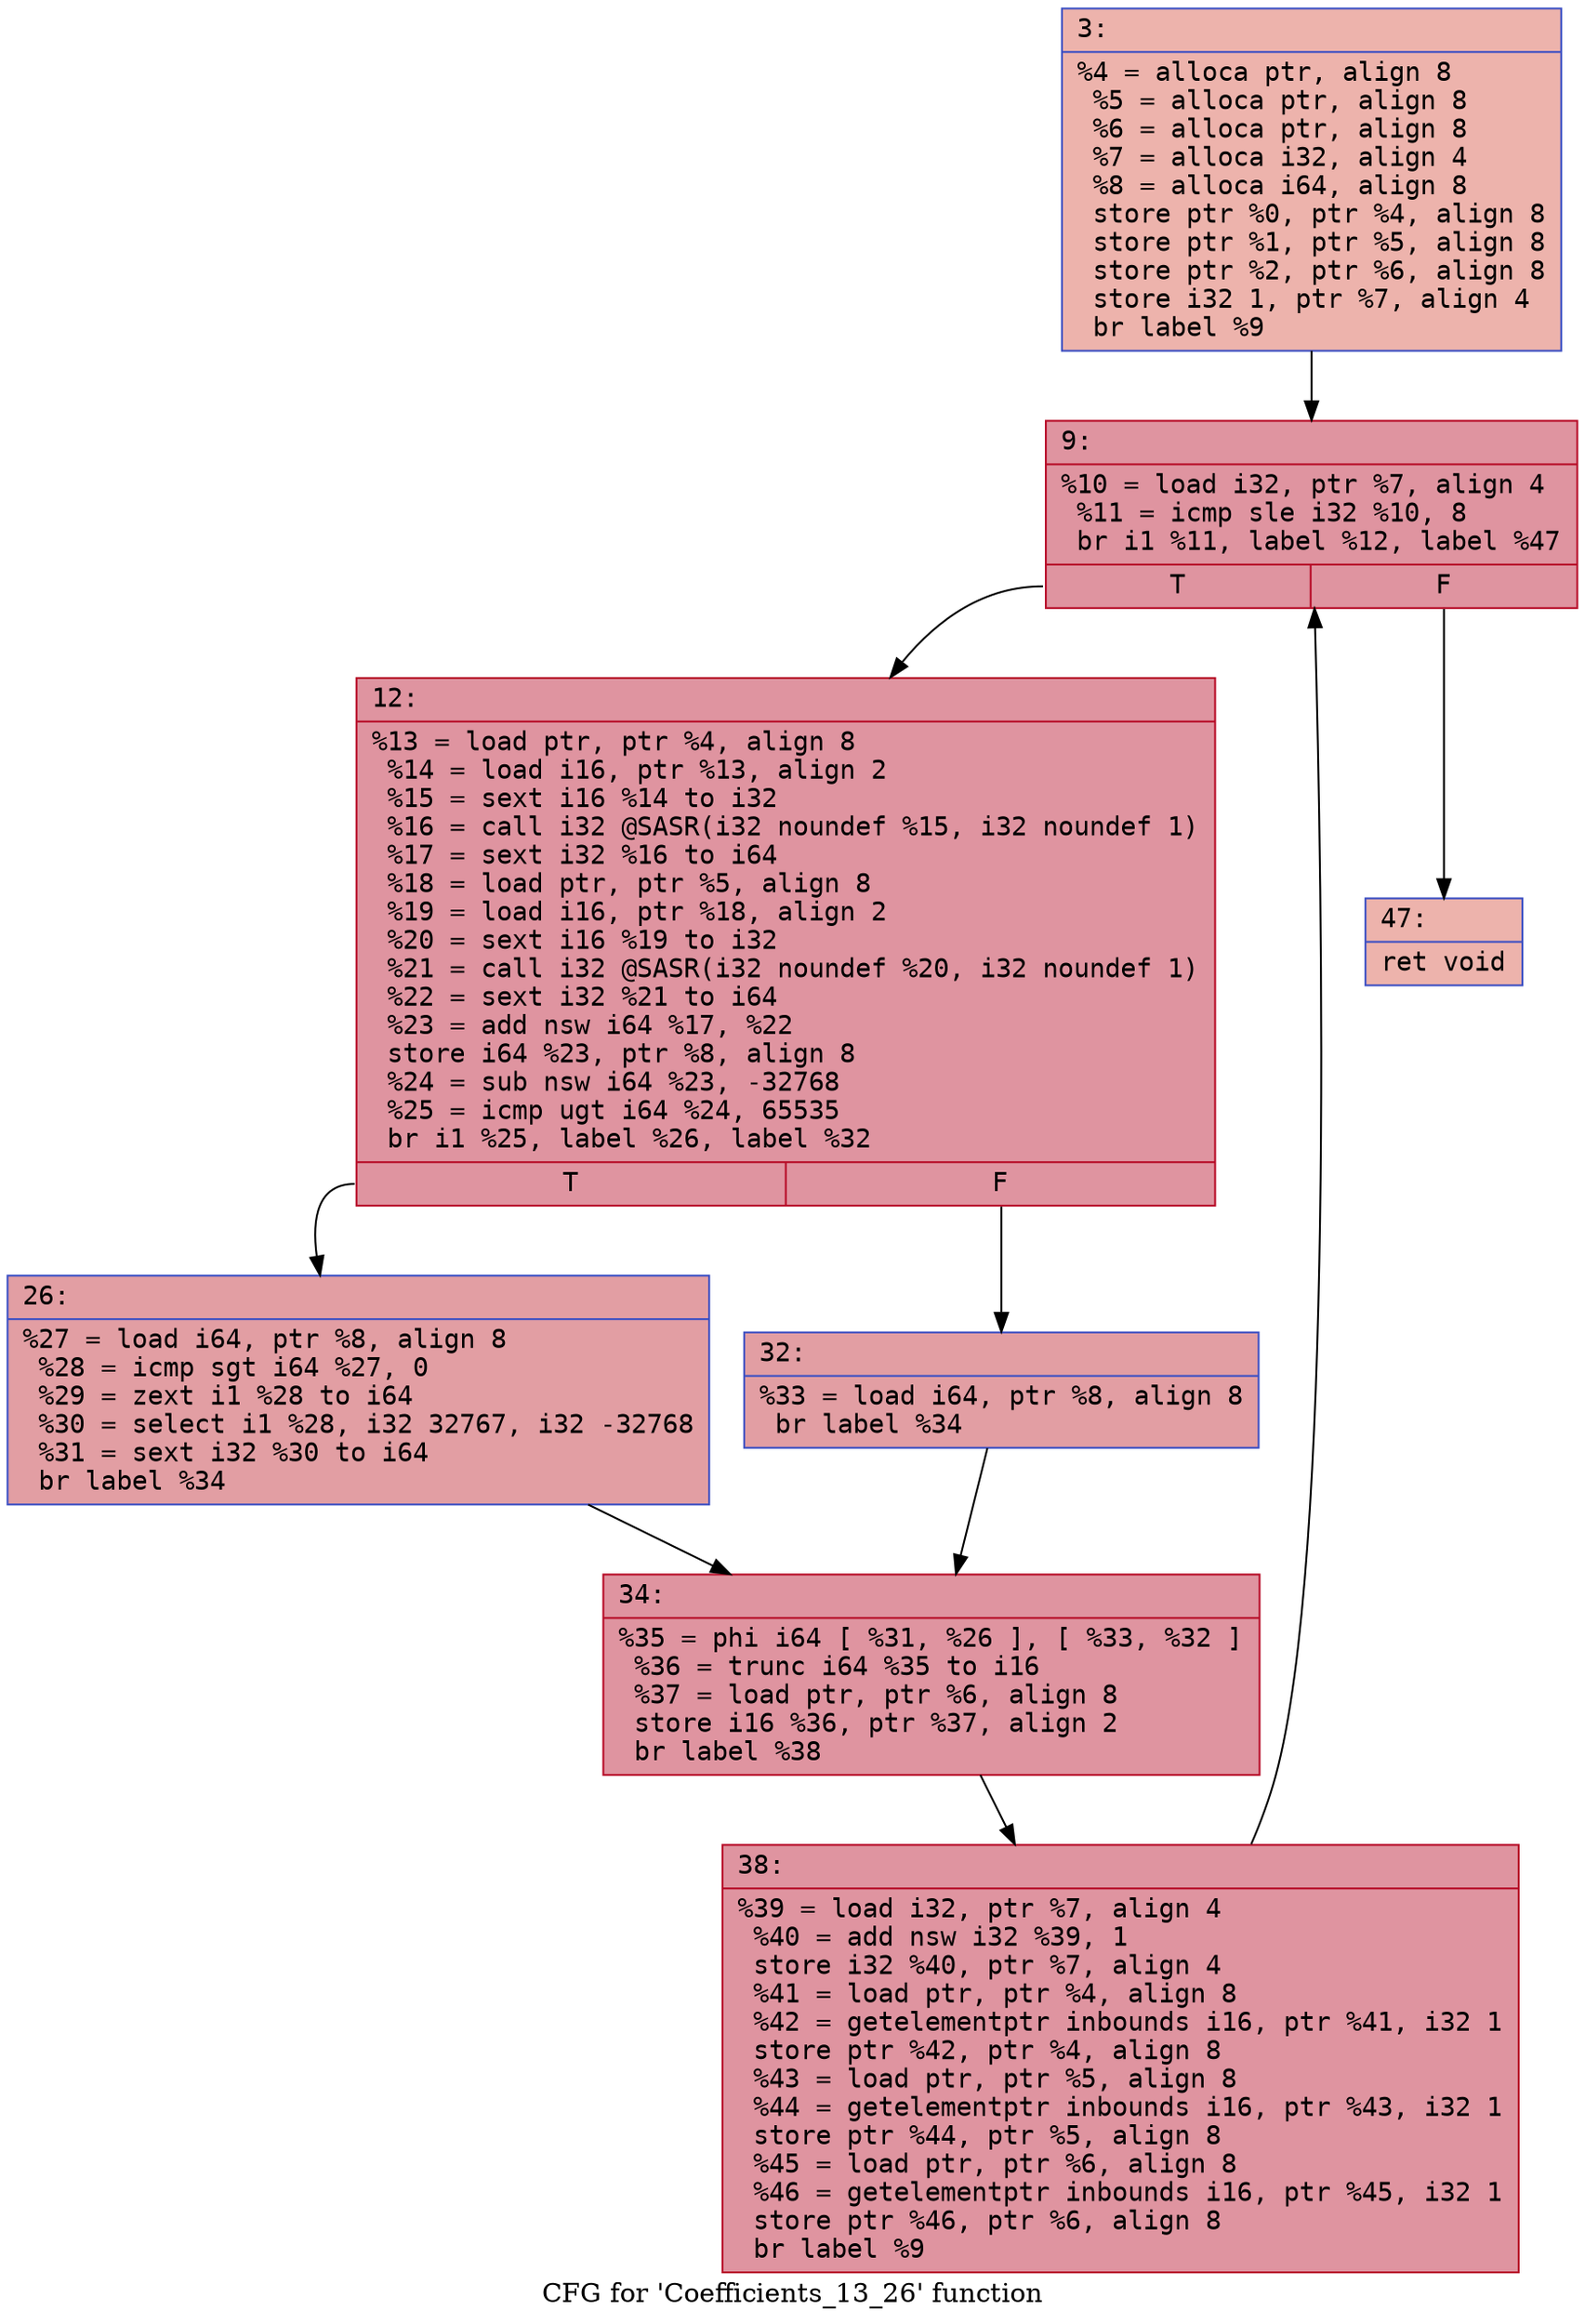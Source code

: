 digraph "CFG for 'Coefficients_13_26' function" {
	label="CFG for 'Coefficients_13_26' function";

	Node0x6000039900a0 [shape=record,color="#3d50c3ff", style=filled, fillcolor="#d6524470" fontname="Courier",label="{3:\l|  %4 = alloca ptr, align 8\l  %5 = alloca ptr, align 8\l  %6 = alloca ptr, align 8\l  %7 = alloca i32, align 4\l  %8 = alloca i64, align 8\l  store ptr %0, ptr %4, align 8\l  store ptr %1, ptr %5, align 8\l  store ptr %2, ptr %6, align 8\l  store i32 1, ptr %7, align 4\l  br label %9\l}"];
	Node0x6000039900a0 -> Node0x6000039900f0[tooltip="3 -> 9\nProbability 100.00%" ];
	Node0x6000039900f0 [shape=record,color="#b70d28ff", style=filled, fillcolor="#b70d2870" fontname="Courier",label="{9:\l|  %10 = load i32, ptr %7, align 4\l  %11 = icmp sle i32 %10, 8\l  br i1 %11, label %12, label %47\l|{<s0>T|<s1>F}}"];
	Node0x6000039900f0:s0 -> Node0x600003990140[tooltip="9 -> 12\nProbability 96.88%" ];
	Node0x6000039900f0:s1 -> Node0x6000039902d0[tooltip="9 -> 47\nProbability 3.12%" ];
	Node0x600003990140 [shape=record,color="#b70d28ff", style=filled, fillcolor="#b70d2870" fontname="Courier",label="{12:\l|  %13 = load ptr, ptr %4, align 8\l  %14 = load i16, ptr %13, align 2\l  %15 = sext i16 %14 to i32\l  %16 = call i32 @SASR(i32 noundef %15, i32 noundef 1)\l  %17 = sext i32 %16 to i64\l  %18 = load ptr, ptr %5, align 8\l  %19 = load i16, ptr %18, align 2\l  %20 = sext i16 %19 to i32\l  %21 = call i32 @SASR(i32 noundef %20, i32 noundef 1)\l  %22 = sext i32 %21 to i64\l  %23 = add nsw i64 %17, %22\l  store i64 %23, ptr %8, align 8\l  %24 = sub nsw i64 %23, -32768\l  %25 = icmp ugt i64 %24, 65535\l  br i1 %25, label %26, label %32\l|{<s0>T|<s1>F}}"];
	Node0x600003990140:s0 -> Node0x600003990190[tooltip="12 -> 26\nProbability 50.00%" ];
	Node0x600003990140:s1 -> Node0x6000039901e0[tooltip="12 -> 32\nProbability 50.00%" ];
	Node0x600003990190 [shape=record,color="#3d50c3ff", style=filled, fillcolor="#be242e70" fontname="Courier",label="{26:\l|  %27 = load i64, ptr %8, align 8\l  %28 = icmp sgt i64 %27, 0\l  %29 = zext i1 %28 to i64\l  %30 = select i1 %28, i32 32767, i32 -32768\l  %31 = sext i32 %30 to i64\l  br label %34\l}"];
	Node0x600003990190 -> Node0x600003990230[tooltip="26 -> 34\nProbability 100.00%" ];
	Node0x6000039901e0 [shape=record,color="#3d50c3ff", style=filled, fillcolor="#be242e70" fontname="Courier",label="{32:\l|  %33 = load i64, ptr %8, align 8\l  br label %34\l}"];
	Node0x6000039901e0 -> Node0x600003990230[tooltip="32 -> 34\nProbability 100.00%" ];
	Node0x600003990230 [shape=record,color="#b70d28ff", style=filled, fillcolor="#b70d2870" fontname="Courier",label="{34:\l|  %35 = phi i64 [ %31, %26 ], [ %33, %32 ]\l  %36 = trunc i64 %35 to i16\l  %37 = load ptr, ptr %6, align 8\l  store i16 %36, ptr %37, align 2\l  br label %38\l}"];
	Node0x600003990230 -> Node0x600003990280[tooltip="34 -> 38\nProbability 100.00%" ];
	Node0x600003990280 [shape=record,color="#b70d28ff", style=filled, fillcolor="#b70d2870" fontname="Courier",label="{38:\l|  %39 = load i32, ptr %7, align 4\l  %40 = add nsw i32 %39, 1\l  store i32 %40, ptr %7, align 4\l  %41 = load ptr, ptr %4, align 8\l  %42 = getelementptr inbounds i16, ptr %41, i32 1\l  store ptr %42, ptr %4, align 8\l  %43 = load ptr, ptr %5, align 8\l  %44 = getelementptr inbounds i16, ptr %43, i32 1\l  store ptr %44, ptr %5, align 8\l  %45 = load ptr, ptr %6, align 8\l  %46 = getelementptr inbounds i16, ptr %45, i32 1\l  store ptr %46, ptr %6, align 8\l  br label %9\l}"];
	Node0x600003990280 -> Node0x6000039900f0[tooltip="38 -> 9\nProbability 100.00%" ];
	Node0x6000039902d0 [shape=record,color="#3d50c3ff", style=filled, fillcolor="#d6524470" fontname="Courier",label="{47:\l|  ret void\l}"];
}
